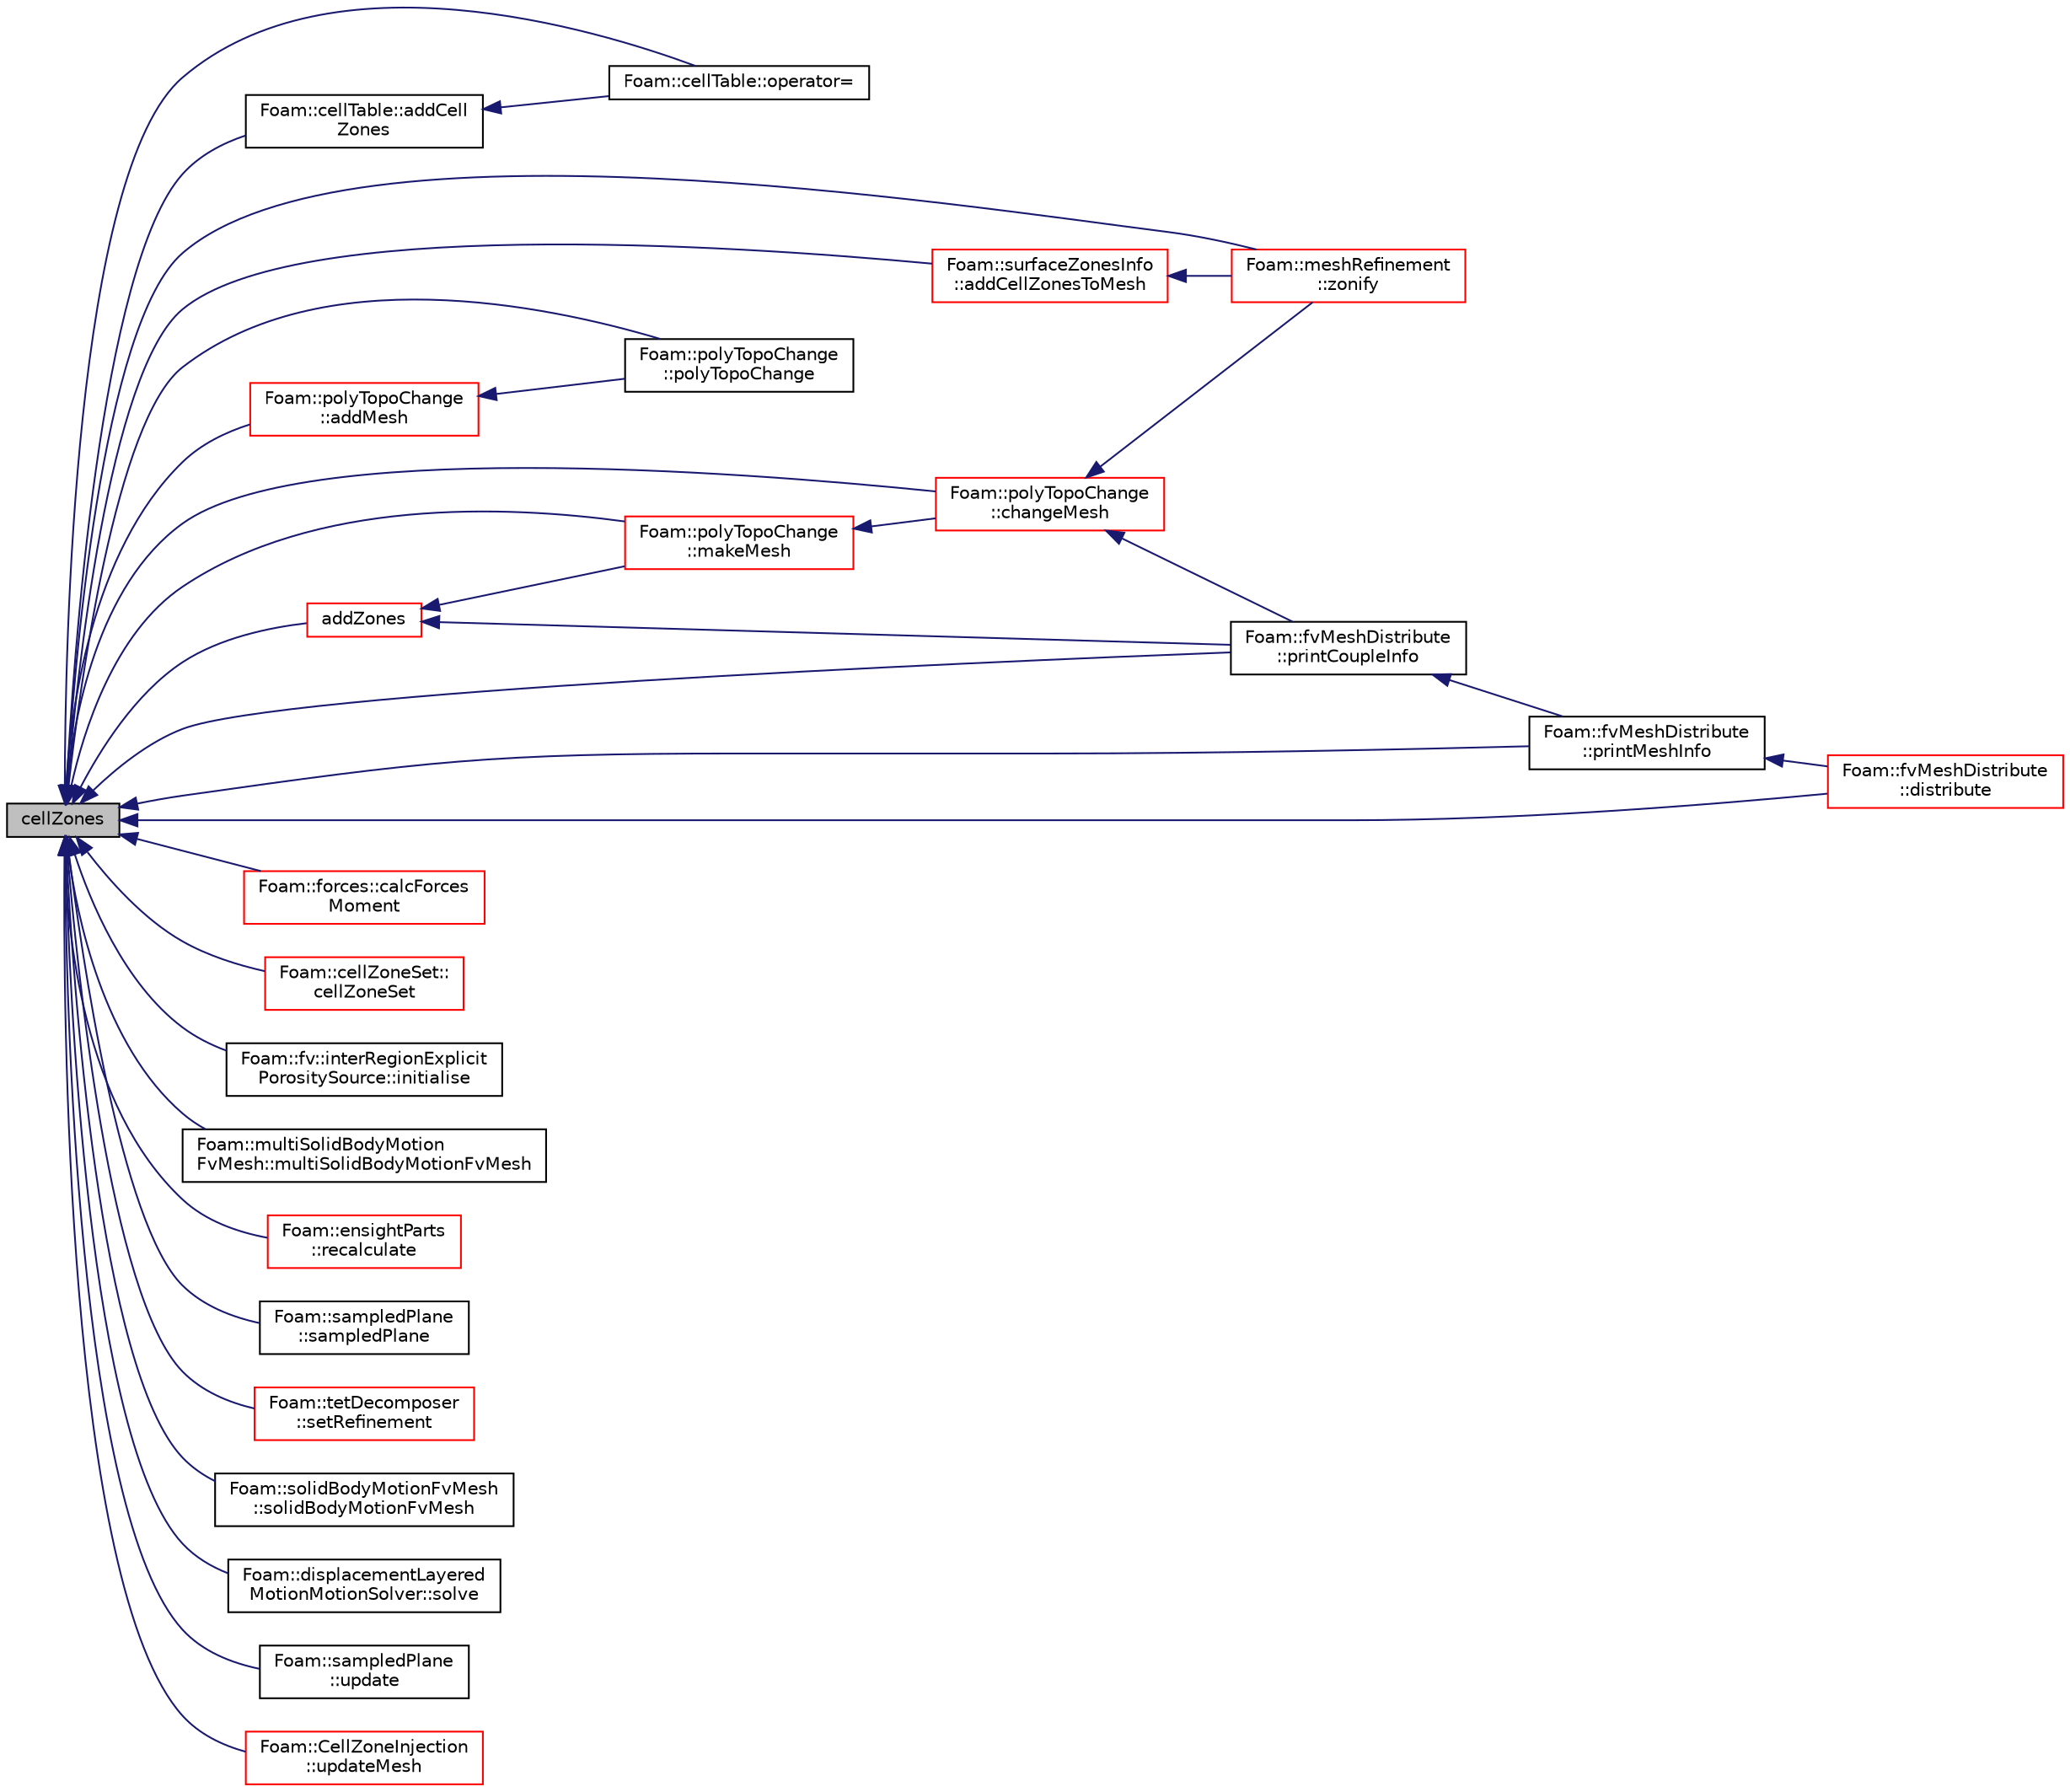 digraph "cellZones"
{
  bgcolor="transparent";
  edge [fontname="Helvetica",fontsize="10",labelfontname="Helvetica",labelfontsize="10"];
  node [fontname="Helvetica",fontsize="10",shape=record];
  rankdir="LR";
  Node1 [label="cellZones",height=0.2,width=0.4,color="black", fillcolor="grey75", style="filled", fontcolor="black"];
  Node1 -> Node2 [dir="back",color="midnightblue",fontsize="10",style="solid",fontname="Helvetica"];
  Node2 [label="Foam::cellTable::addCell\lZones",height=0.2,width=0.4,color="black",URL="$a00240.html#a3e09b5787b5e4efb26cd459e05e4dafd",tooltip="Classify tableIds into cellZones according to the cellTable. "];
  Node2 -> Node3 [dir="back",color="midnightblue",fontsize="10",style="solid",fontname="Helvetica"];
  Node3 [label="Foam::cellTable::operator=",height=0.2,width=0.4,color="black",URL="$a00240.html#ac2838337150ab074428de8db53fea67f",tooltip="Assign from cellZones. "];
  Node1 -> Node4 [dir="back",color="midnightblue",fontsize="10",style="solid",fontname="Helvetica"];
  Node4 [label="Foam::surfaceZonesInfo\l::addCellZonesToMesh",height=0.2,width=0.4,color="red",URL="$a02502.html#aa53d4178cbd81300b311053db36e519d"];
  Node4 -> Node5 [dir="back",color="midnightblue",fontsize="10",style="solid",fontname="Helvetica"];
  Node5 [label="Foam::meshRefinement\l::zonify",height=0.2,width=0.4,color="red",URL="$a01470.html#a90cf965dfe02eb20f11a4a8c6035747f",tooltip="Put faces/cells into zones according to surface specification. "];
  Node1 -> Node6 [dir="back",color="midnightblue",fontsize="10",style="solid",fontname="Helvetica"];
  Node6 [label="Foam::polyTopoChange\l::addMesh",height=0.2,width=0.4,color="red",URL="$a01939.html#a1f97630a2e6369203b99c1d1d1c3cff3",tooltip="Add all points/faces/cells of mesh. Additional offset for patch. "];
  Node6 -> Node7 [dir="back",color="midnightblue",fontsize="10",style="solid",fontname="Helvetica"];
  Node7 [label="Foam::polyTopoChange\l::polyTopoChange",height=0.2,width=0.4,color="black",URL="$a01939.html#a158efdaa4673bf44ac6748dde6a5cad6",tooltip="Construct from mesh. Adds all points/face/cells from mesh. "];
  Node1 -> Node8 [dir="back",color="midnightblue",fontsize="10",style="solid",fontname="Helvetica"];
  Node8 [label="addZones",height=0.2,width=0.4,color="red",URL="$a01917.html#ab8d4bd8da5c77e31b9299e50b60a16f2",tooltip="Add mesh zones. "];
  Node8 -> Node9 [dir="back",color="midnightblue",fontsize="10",style="solid",fontname="Helvetica"];
  Node9 [label="Foam::fvMeshDistribute\l::printCoupleInfo",height=0.2,width=0.4,color="black",URL="$a00878.html#a0b2e9e5ba94679bbc5d807ecf02687e2",tooltip="Print some info on coupling data. "];
  Node9 -> Node10 [dir="back",color="midnightblue",fontsize="10",style="solid",fontname="Helvetica"];
  Node10 [label="Foam::fvMeshDistribute\l::printMeshInfo",height=0.2,width=0.4,color="black",URL="$a00878.html#a8a0700fdb9e32ce9809a663ad13ab01b",tooltip="Print some info on mesh. "];
  Node10 -> Node11 [dir="back",color="midnightblue",fontsize="10",style="solid",fontname="Helvetica"];
  Node11 [label="Foam::fvMeshDistribute\l::distribute",height=0.2,width=0.4,color="red",URL="$a00878.html#acb11a389cf765470aea69d37a526cf1f",tooltip="Send cells to neighbours according to distribution. "];
  Node8 -> Node12 [dir="back",color="midnightblue",fontsize="10",style="solid",fontname="Helvetica"];
  Node12 [label="Foam::polyTopoChange\l::makeMesh",height=0.2,width=0.4,color="red",URL="$a01939.html#a53cd346c4116b75d2e9540d07c212149",tooltip="Create new mesh with old mesh patches. "];
  Node12 -> Node13 [dir="back",color="midnightblue",fontsize="10",style="solid",fontname="Helvetica"];
  Node13 [label="Foam::polyTopoChange\l::changeMesh",height=0.2,width=0.4,color="red",URL="$a01939.html#a1b105b13373ba9f1c7685f873b250cf2",tooltip="Inplace changes mesh without change of patches. "];
  Node13 -> Node9 [dir="back",color="midnightblue",fontsize="10",style="solid",fontname="Helvetica"];
  Node13 -> Node5 [dir="back",color="midnightblue",fontsize="10",style="solid",fontname="Helvetica"];
  Node1 -> Node14 [dir="back",color="midnightblue",fontsize="10",style="solid",fontname="Helvetica"];
  Node14 [label="Foam::forces::calcForces\lMoment",height=0.2,width=0.4,color="red",URL="$a00854.html#a71e93fd80e1ccacbf30c602b4ea11abc",tooltip="Calculate the forces and moments. "];
  Node1 -> Node15 [dir="back",color="midnightblue",fontsize="10",style="solid",fontname="Helvetica"];
  Node15 [label="Foam::cellZoneSet::\lcellZoneSet",height=0.2,width=0.4,color="red",URL="$a00249.html#a9a2cf8cf2aa415cad5f26b53bd662082",tooltip="Construct from objectRegistry and name. "];
  Node1 -> Node13 [dir="back",color="midnightblue",fontsize="10",style="solid",fontname="Helvetica"];
  Node1 -> Node11 [dir="back",color="midnightblue",fontsize="10",style="solid",fontname="Helvetica"];
  Node1 -> Node16 [dir="back",color="midnightblue",fontsize="10",style="solid",fontname="Helvetica"];
  Node16 [label="Foam::fv::interRegionExplicit\lPorositySource::initialise",height=0.2,width=0.4,color="black",URL="$a01162.html#a18abf8b19283101238a77c9e6865b673",tooltip="Initialise. "];
  Node1 -> Node12 [dir="back",color="midnightblue",fontsize="10",style="solid",fontname="Helvetica"];
  Node1 -> Node17 [dir="back",color="midnightblue",fontsize="10",style="solid",fontname="Helvetica"];
  Node17 [label="Foam::multiSolidBodyMotion\lFvMesh::multiSolidBodyMotionFvMesh",height=0.2,width=0.4,color="black",URL="$a01560.html#a51e921d3df17b3742d31ef77f0732942",tooltip="Construct from IOobject. "];
  Node1 -> Node3 [dir="back",color="midnightblue",fontsize="10",style="solid",fontname="Helvetica"];
  Node1 -> Node7 [dir="back",color="midnightblue",fontsize="10",style="solid",fontname="Helvetica"];
  Node1 -> Node9 [dir="back",color="midnightblue",fontsize="10",style="solid",fontname="Helvetica"];
  Node1 -> Node10 [dir="back",color="midnightblue",fontsize="10",style="solid",fontname="Helvetica"];
  Node1 -> Node18 [dir="back",color="midnightblue",fontsize="10",style="solid",fontname="Helvetica"];
  Node18 [label="Foam::ensightParts\l::recalculate",height=0.2,width=0.4,color="red",URL="$a00649.html#a41a64bf59bc6026a69c4c6e1a89ba511",tooltip="Clear old information and construct anew from polyMesh. "];
  Node1 -> Node19 [dir="back",color="midnightblue",fontsize="10",style="solid",fontname="Helvetica"];
  Node19 [label="Foam::sampledPlane\l::sampledPlane",height=0.2,width=0.4,color="black",URL="$a02229.html#afc229ec50f245665a316d0d1b7550e68",tooltip="Construct from components. "];
  Node1 -> Node20 [dir="back",color="midnightblue",fontsize="10",style="solid",fontname="Helvetica"];
  Node20 [label="Foam::tetDecomposer\l::setRefinement",height=0.2,width=0.4,color="red",URL="$a02568.html#aeb1123afb6f39d7eb332698e53fc5610",tooltip="Insert all changes into meshMod to convert the polyMesh into. "];
  Node1 -> Node21 [dir="back",color="midnightblue",fontsize="10",style="solid",fontname="Helvetica"];
  Node21 [label="Foam::solidBodyMotionFvMesh\l::solidBodyMotionFvMesh",height=0.2,width=0.4,color="black",URL="$a02367.html#af7e61ff685d96a6e136432a028e3e50d",tooltip="Construct from IOobject. "];
  Node1 -> Node22 [dir="back",color="midnightblue",fontsize="10",style="solid",fontname="Helvetica"];
  Node22 [label="Foam::displacementLayered\lMotionMotionSolver::solve",height=0.2,width=0.4,color="black",URL="$a00551.html#af7d39f0eac0af0ed5785935ac72a1e7d",tooltip="Solve for motion. "];
  Node1 -> Node23 [dir="back",color="midnightblue",fontsize="10",style="solid",fontname="Helvetica"];
  Node23 [label="Foam::sampledPlane\l::update",height=0.2,width=0.4,color="black",URL="$a02229.html#aa2aac016e2bf7b5bd2b271786c2791aa",tooltip="Update the surface as required. "];
  Node1 -> Node24 [dir="back",color="midnightblue",fontsize="10",style="solid",fontname="Helvetica"];
  Node24 [label="Foam::CellZoneInjection\l::updateMesh",height=0.2,width=0.4,color="red",URL="$a00248.html#ae5693a309a936ac1040dd48c2881677f",tooltip="Set injector locations when mesh is updated. "];
  Node1 -> Node5 [dir="back",color="midnightblue",fontsize="10",style="solid",fontname="Helvetica"];
}
